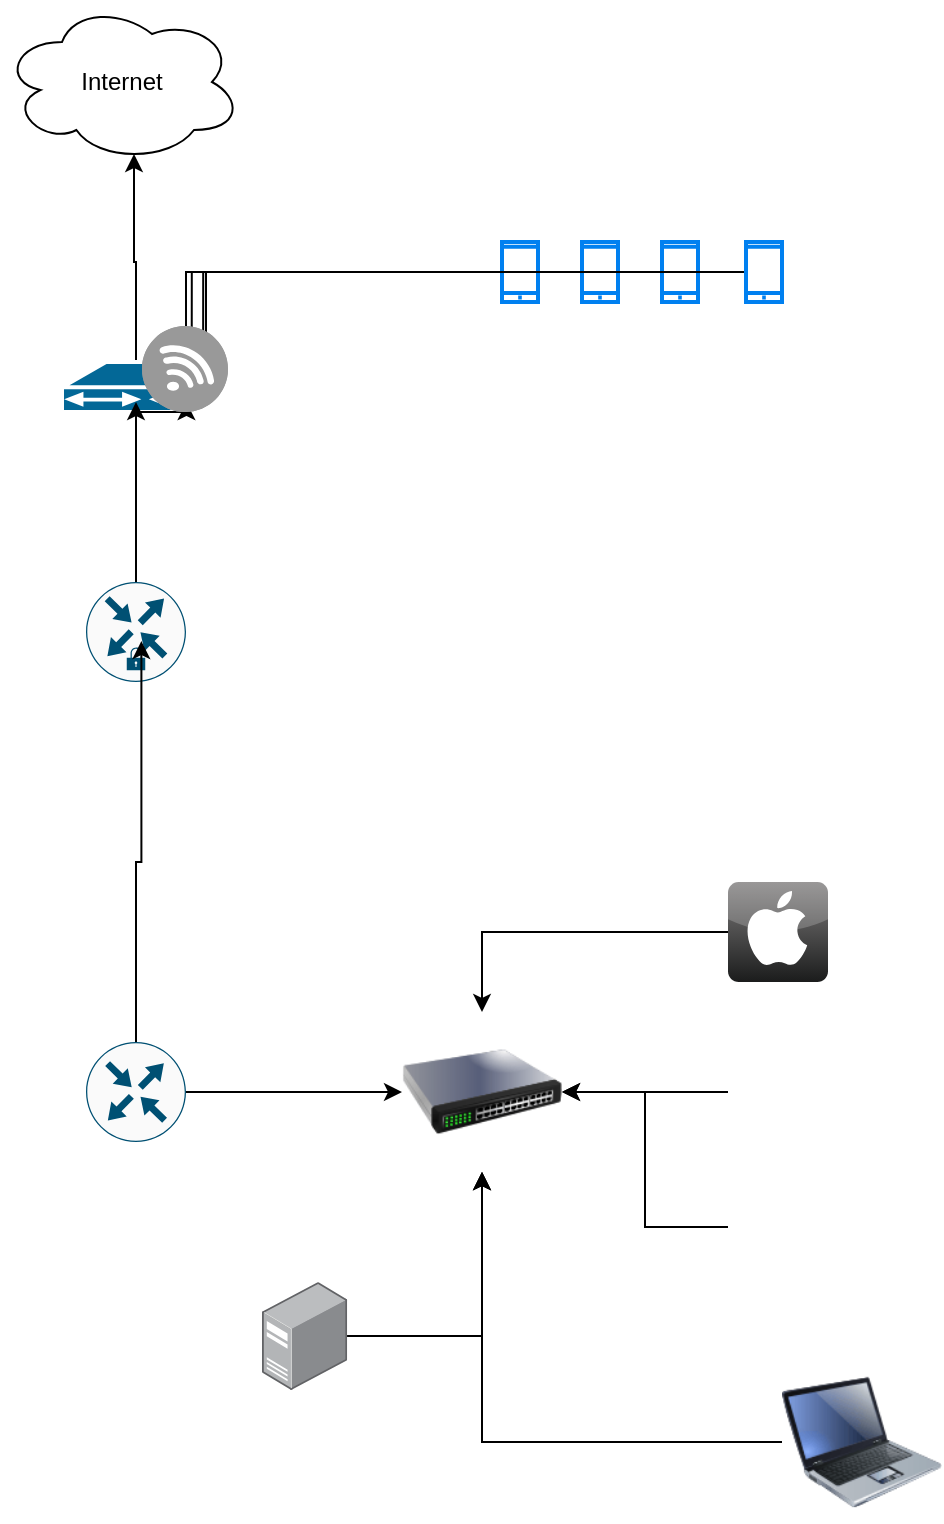 <mxfile version="13.10.0" type="github">
  <diagram name="Page-1" id="c37626ed-c26b-45fb-9056-f9ebc6bb27b6">
    <mxGraphModel dx="1786" dy="1074" grid="1" gridSize="10" guides="1" tooltips="1" connect="1" arrows="1" fold="1" page="1" pageScale="1" pageWidth="1100" pageHeight="850" background="#ffffff" math="0" shadow="0">
      <root>
        <mxCell id="0" />
        <mxCell id="1" parent="0" />
        <mxCell id="_gLXjXrDuBZdTxfgGq3N-1" value="Internet" style="ellipse;shape=cloud;whiteSpace=wrap;html=1;" vertex="1" parent="1">
          <mxGeometry x="160" y="70" width="120" height="80" as="geometry" />
        </mxCell>
        <mxCell id="_gLXjXrDuBZdTxfgGq3N-3" style="edgeStyle=orthogonalEdgeStyle;rounded=0;orthogonalLoop=1;jettySize=auto;html=1;entryX=0.55;entryY=0.95;entryDx=0;entryDy=0;entryPerimeter=0;" edge="1" parent="1" source="_gLXjXrDuBZdTxfgGq3N-2" target="_gLXjXrDuBZdTxfgGq3N-1">
          <mxGeometry relative="1" as="geometry" />
        </mxCell>
        <mxCell id="_gLXjXrDuBZdTxfgGq3N-2" value="" style="shape=mxgraph.cisco.modems_and_phones.cable_modem;html=1;pointerEvents=1;dashed=0;fillColor=#036897;strokeColor=#ffffff;strokeWidth=2;verticalLabelPosition=bottom;verticalAlign=top;align=center;outlineConnect=0;" vertex="1" parent="1">
          <mxGeometry x="190" y="250" width="74" height="25" as="geometry" />
        </mxCell>
        <mxCell id="_gLXjXrDuBZdTxfgGq3N-4" style="edgeStyle=orthogonalEdgeStyle;rounded=0;orthogonalLoop=1;jettySize=auto;html=1;exitX=0.5;exitY=1;exitDx=0;exitDy=0;exitPerimeter=0;entryX=0.84;entryY=0.8;entryDx=0;entryDy=0;entryPerimeter=0;" edge="1" parent="1" source="_gLXjXrDuBZdTxfgGq3N-2" target="_gLXjXrDuBZdTxfgGq3N-2">
          <mxGeometry relative="1" as="geometry" />
        </mxCell>
        <mxCell id="_gLXjXrDuBZdTxfgGq3N-7" style="edgeStyle=orthogonalEdgeStyle;rounded=0;orthogonalLoop=1;jettySize=auto;html=1;" edge="1" parent="1" source="_gLXjXrDuBZdTxfgGq3N-6">
          <mxGeometry relative="1" as="geometry">
            <mxPoint x="227" y="270" as="targetPoint" />
          </mxGeometry>
        </mxCell>
        <object label="" Name="Ubiquity Firewall" id="_gLXjXrDuBZdTxfgGq3N-6">
          <mxCell style="points=[[0.5,0,0],[1,0.5,0],[0.5,1,0],[0,0.5,0],[0.145,0.145,0],[0.856,0.145,0],[0.855,0.856,0],[0.145,0.855,0]];verticalLabelPosition=bottom;html=1;verticalAlign=top;aspect=fixed;align=center;pointerEvents=1;shape=mxgraph.cisco19.rect;prIcon=secure_router;fillColor=#FAFAFA;strokeColor=#005073;" vertex="1" parent="1">
            <mxGeometry x="202" y="360" width="50" height="50" as="geometry" />
          </mxCell>
        </object>
        <mxCell id="_gLXjXrDuBZdTxfgGq3N-8" value="" style="image;html=1;image=img/lib/clip_art/networking/Switch_128x128.png" vertex="1" parent="1">
          <mxGeometry x="360" y="575" width="80" height="80" as="geometry" />
        </mxCell>
        <mxCell id="_gLXjXrDuBZdTxfgGq3N-10" style="edgeStyle=orthogonalEdgeStyle;rounded=0;orthogonalLoop=1;jettySize=auto;html=1;entryX=0.554;entryY=0.591;entryDx=0;entryDy=0;entryPerimeter=0;" edge="1" parent="1" source="_gLXjXrDuBZdTxfgGq3N-9" target="_gLXjXrDuBZdTxfgGq3N-6">
          <mxGeometry relative="1" as="geometry" />
        </mxCell>
        <mxCell id="_gLXjXrDuBZdTxfgGq3N-11" style="edgeStyle=orthogonalEdgeStyle;rounded=0;orthogonalLoop=1;jettySize=auto;html=1;" edge="1" parent="1" source="_gLXjXrDuBZdTxfgGq3N-9" target="_gLXjXrDuBZdTxfgGq3N-8">
          <mxGeometry relative="1" as="geometry" />
        </mxCell>
        <mxCell id="_gLXjXrDuBZdTxfgGq3N-9" value="" style="points=[[0.5,0,0],[1,0.5,0],[0.5,1,0],[0,0.5,0],[0.145,0.145,0],[0.856,0.145,0],[0.855,0.856,0],[0.145,0.855,0]];verticalLabelPosition=bottom;html=1;verticalAlign=top;aspect=fixed;align=center;pointerEvents=1;shape=mxgraph.cisco19.rect;prIcon=router;fillColor=#FAFAFA;strokeColor=#005073;" vertex="1" parent="1">
          <mxGeometry x="202" y="590" width="50" height="50" as="geometry" />
        </mxCell>
        <mxCell id="_gLXjXrDuBZdTxfgGq3N-13" style="edgeStyle=orthogonalEdgeStyle;rounded=0;orthogonalLoop=1;jettySize=auto;html=1;" edge="1" parent="1" source="_gLXjXrDuBZdTxfgGq3N-12" target="_gLXjXrDuBZdTxfgGq3N-8">
          <mxGeometry relative="1" as="geometry" />
        </mxCell>
        <mxCell id="_gLXjXrDuBZdTxfgGq3N-14" style="edgeStyle=orthogonalEdgeStyle;rounded=0;orthogonalLoop=1;jettySize=auto;html=1;" edge="1" parent="1" source="_gLXjXrDuBZdTxfgGq3N-12" target="_gLXjXrDuBZdTxfgGq3N-8">
          <mxGeometry relative="1" as="geometry" />
        </mxCell>
        <mxCell id="_gLXjXrDuBZdTxfgGq3N-12" value="" style="points=[];aspect=fixed;html=1;align=center;shadow=0;dashed=0;image;image=img/lib/allied_telesis/computer_and_terminals/Server_Desktop.svg;" vertex="1" parent="1">
          <mxGeometry x="290" y="710" width="42.6" height="54" as="geometry" />
        </mxCell>
        <mxCell id="_gLXjXrDuBZdTxfgGq3N-16" style="edgeStyle=orthogonalEdgeStyle;rounded=0;orthogonalLoop=1;jettySize=auto;html=1;" edge="1" parent="1" source="_gLXjXrDuBZdTxfgGq3N-15" target="_gLXjXrDuBZdTxfgGq3N-8">
          <mxGeometry relative="1" as="geometry" />
        </mxCell>
        <mxCell id="_gLXjXrDuBZdTxfgGq3N-15" value="" style="shape=image;html=1;verticalAlign=top;verticalLabelPosition=bottom;labelBackgroundColor=#ffffff;imageAspect=0;aspect=fixed;image=https://cdn4.iconfinder.com/data/icons/logos-and-brands/512/272_Raspberry_Pi_logo-128.png" vertex="1" parent="1">
          <mxGeometry x="523" y="587.5" width="55" height="55" as="geometry" />
        </mxCell>
        <mxCell id="_gLXjXrDuBZdTxfgGq3N-18" style="edgeStyle=orthogonalEdgeStyle;rounded=0;orthogonalLoop=1;jettySize=auto;html=1;" edge="1" parent="1" source="_gLXjXrDuBZdTxfgGq3N-17" target="_gLXjXrDuBZdTxfgGq3N-8">
          <mxGeometry relative="1" as="geometry" />
        </mxCell>
        <mxCell id="_gLXjXrDuBZdTxfgGq3N-17" value="" style="shape=image;html=1;verticalAlign=top;verticalLabelPosition=bottom;labelBackgroundColor=#ffffff;imageAspect=0;aspect=fixed;image=https://cdn4.iconfinder.com/data/icons/logos-and-brands/512/272_Raspberry_Pi_logo-128.png" vertex="1" parent="1">
          <mxGeometry x="523" y="655" width="55" height="55" as="geometry" />
        </mxCell>
        <mxCell id="_gLXjXrDuBZdTxfgGq3N-20" style="edgeStyle=orthogonalEdgeStyle;rounded=0;orthogonalLoop=1;jettySize=auto;html=1;" edge="1" parent="1" source="_gLXjXrDuBZdTxfgGq3N-19" target="_gLXjXrDuBZdTxfgGq3N-8">
          <mxGeometry relative="1" as="geometry" />
        </mxCell>
        <mxCell id="_gLXjXrDuBZdTxfgGq3N-19" value="" style="dashed=0;outlineConnect=0;html=1;align=center;labelPosition=center;verticalLabelPosition=bottom;verticalAlign=top;shape=mxgraph.webicons.apple;fillColor=#807E7E;gradientColor=#1B1C1C" vertex="1" parent="1">
          <mxGeometry x="523" y="510" width="50" height="50" as="geometry" />
        </mxCell>
        <mxCell id="_gLXjXrDuBZdTxfgGq3N-22" style="edgeStyle=orthogonalEdgeStyle;rounded=0;orthogonalLoop=1;jettySize=auto;html=1;" edge="1" parent="1" source="_gLXjXrDuBZdTxfgGq3N-21" target="_gLXjXrDuBZdTxfgGq3N-8">
          <mxGeometry relative="1" as="geometry" />
        </mxCell>
        <mxCell id="_gLXjXrDuBZdTxfgGq3N-21" value="" style="image;html=1;image=img/lib/clip_art/computers/Laptop_128x128.png" vertex="1" parent="1">
          <mxGeometry x="550" y="750" width="80" height="80" as="geometry" />
        </mxCell>
        <mxCell id="_gLXjXrDuBZdTxfgGq3N-32" style="edgeStyle=orthogonalEdgeStyle;rounded=0;orthogonalLoop=1;jettySize=auto;html=1;entryX=0.578;entryY=0.508;entryDx=0;entryDy=0;entryPerimeter=0;" edge="1" parent="1" source="_gLXjXrDuBZdTxfgGq3N-23" target="_gLXjXrDuBZdTxfgGq3N-31">
          <mxGeometry relative="1" as="geometry" />
        </mxCell>
        <mxCell id="_gLXjXrDuBZdTxfgGq3N-23" value="" style="html=1;verticalLabelPosition=bottom;align=center;labelBackgroundColor=#ffffff;verticalAlign=top;strokeWidth=2;strokeColor=#0080F0;shadow=0;dashed=0;shape=mxgraph.ios7.icons.smartphone;" vertex="1" parent="1">
          <mxGeometry x="410" y="190" width="18" height="30" as="geometry" />
        </mxCell>
        <mxCell id="_gLXjXrDuBZdTxfgGq3N-33" style="edgeStyle=orthogonalEdgeStyle;rounded=0;orthogonalLoop=1;jettySize=auto;html=1;entryX=0.744;entryY=0.641;entryDx=0;entryDy=0;entryPerimeter=0;" edge="1" parent="1" source="_gLXjXrDuBZdTxfgGq3N-24" target="_gLXjXrDuBZdTxfgGq3N-31">
          <mxGeometry relative="1" as="geometry" />
        </mxCell>
        <mxCell id="_gLXjXrDuBZdTxfgGq3N-24" value="" style="html=1;verticalLabelPosition=bottom;align=center;labelBackgroundColor=#ffffff;verticalAlign=top;strokeWidth=2;strokeColor=#0080F0;shadow=0;dashed=0;shape=mxgraph.ios7.icons.smartphone;" vertex="1" parent="1">
          <mxGeometry x="450" y="190" width="18" height="30" as="geometry" />
        </mxCell>
        <mxCell id="_gLXjXrDuBZdTxfgGq3N-34" style="edgeStyle=orthogonalEdgeStyle;rounded=0;orthogonalLoop=1;jettySize=auto;html=1;entryX=0.512;entryY=0.741;entryDx=0;entryDy=0;entryPerimeter=0;" edge="1" parent="1" source="_gLXjXrDuBZdTxfgGq3N-25" target="_gLXjXrDuBZdTxfgGq3N-31">
          <mxGeometry relative="1" as="geometry" />
        </mxCell>
        <mxCell id="_gLXjXrDuBZdTxfgGq3N-25" value="" style="html=1;verticalLabelPosition=bottom;align=center;labelBackgroundColor=#ffffff;verticalAlign=top;strokeWidth=2;strokeColor=#0080F0;shadow=0;dashed=0;shape=mxgraph.ios7.icons.smartphone;" vertex="1" parent="1">
          <mxGeometry x="490" y="190" width="18" height="30" as="geometry" />
        </mxCell>
        <mxCell id="_gLXjXrDuBZdTxfgGq3N-35" style="edgeStyle=orthogonalEdgeStyle;rounded=0;orthogonalLoop=1;jettySize=auto;html=1;entryX=0.711;entryY=0.442;entryDx=0;entryDy=0;entryPerimeter=0;" edge="1" parent="1" source="_gLXjXrDuBZdTxfgGq3N-26" target="_gLXjXrDuBZdTxfgGq3N-31">
          <mxGeometry relative="1" as="geometry" />
        </mxCell>
        <mxCell id="_gLXjXrDuBZdTxfgGq3N-26" value="" style="html=1;verticalLabelPosition=bottom;align=center;labelBackgroundColor=#ffffff;verticalAlign=top;strokeWidth=2;strokeColor=#0080F0;shadow=0;dashed=0;shape=mxgraph.ios7.icons.smartphone;" vertex="1" parent="1">
          <mxGeometry x="532" y="190" width="18" height="30" as="geometry" />
        </mxCell>
        <mxCell id="_gLXjXrDuBZdTxfgGq3N-31" value="" style="fillColor=#999999;verticalLabelPosition=bottom;html=1;strokeColor=#ffffff;verticalAlign=top;align=center;points=[[0.145,0.145,0],[0.5,0,0],[0.855,0.145,0],[1,0.5,0],[0.855,0.855,0],[0.5,1,0],[0.145,0.855,0],[0,0.5,0]];pointerEvents=1;shape=mxgraph.cisco_safe.compositeIcon;bgIcon=ellipse;resIcon=mxgraph.cisco_safe.capability.wireless_connection;" vertex="1" parent="1">
          <mxGeometry x="230" y="232" width="43" height="43" as="geometry" />
        </mxCell>
      </root>
    </mxGraphModel>
  </diagram>
</mxfile>
